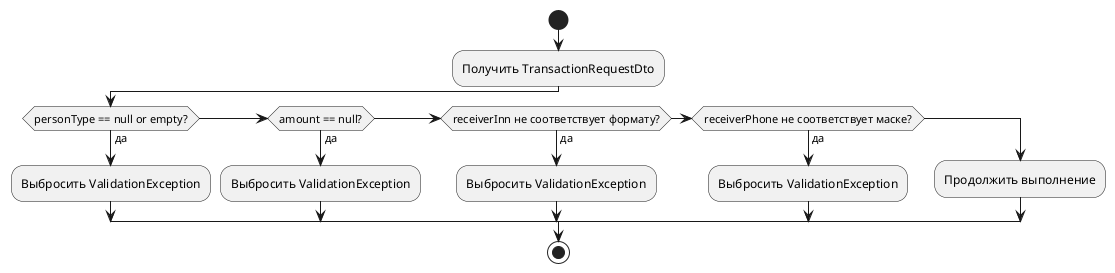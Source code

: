 @startuml
start

:Получить TransactionRequestDto;
if (personType == null or empty?) then (да)
  :Выбросить ValidationException;
else if (amount == null?) then (да)
  :Выбросить ValidationException;
else if (receiverInn не соответствует формату?) then (да)
  :Выбросить ValidationException;
else if (receiverPhone не соответствует маске?) then (да)
  :Выбросить ValidationException;
else
  :Продолжить выполнение;
endif

stop
@enduml
